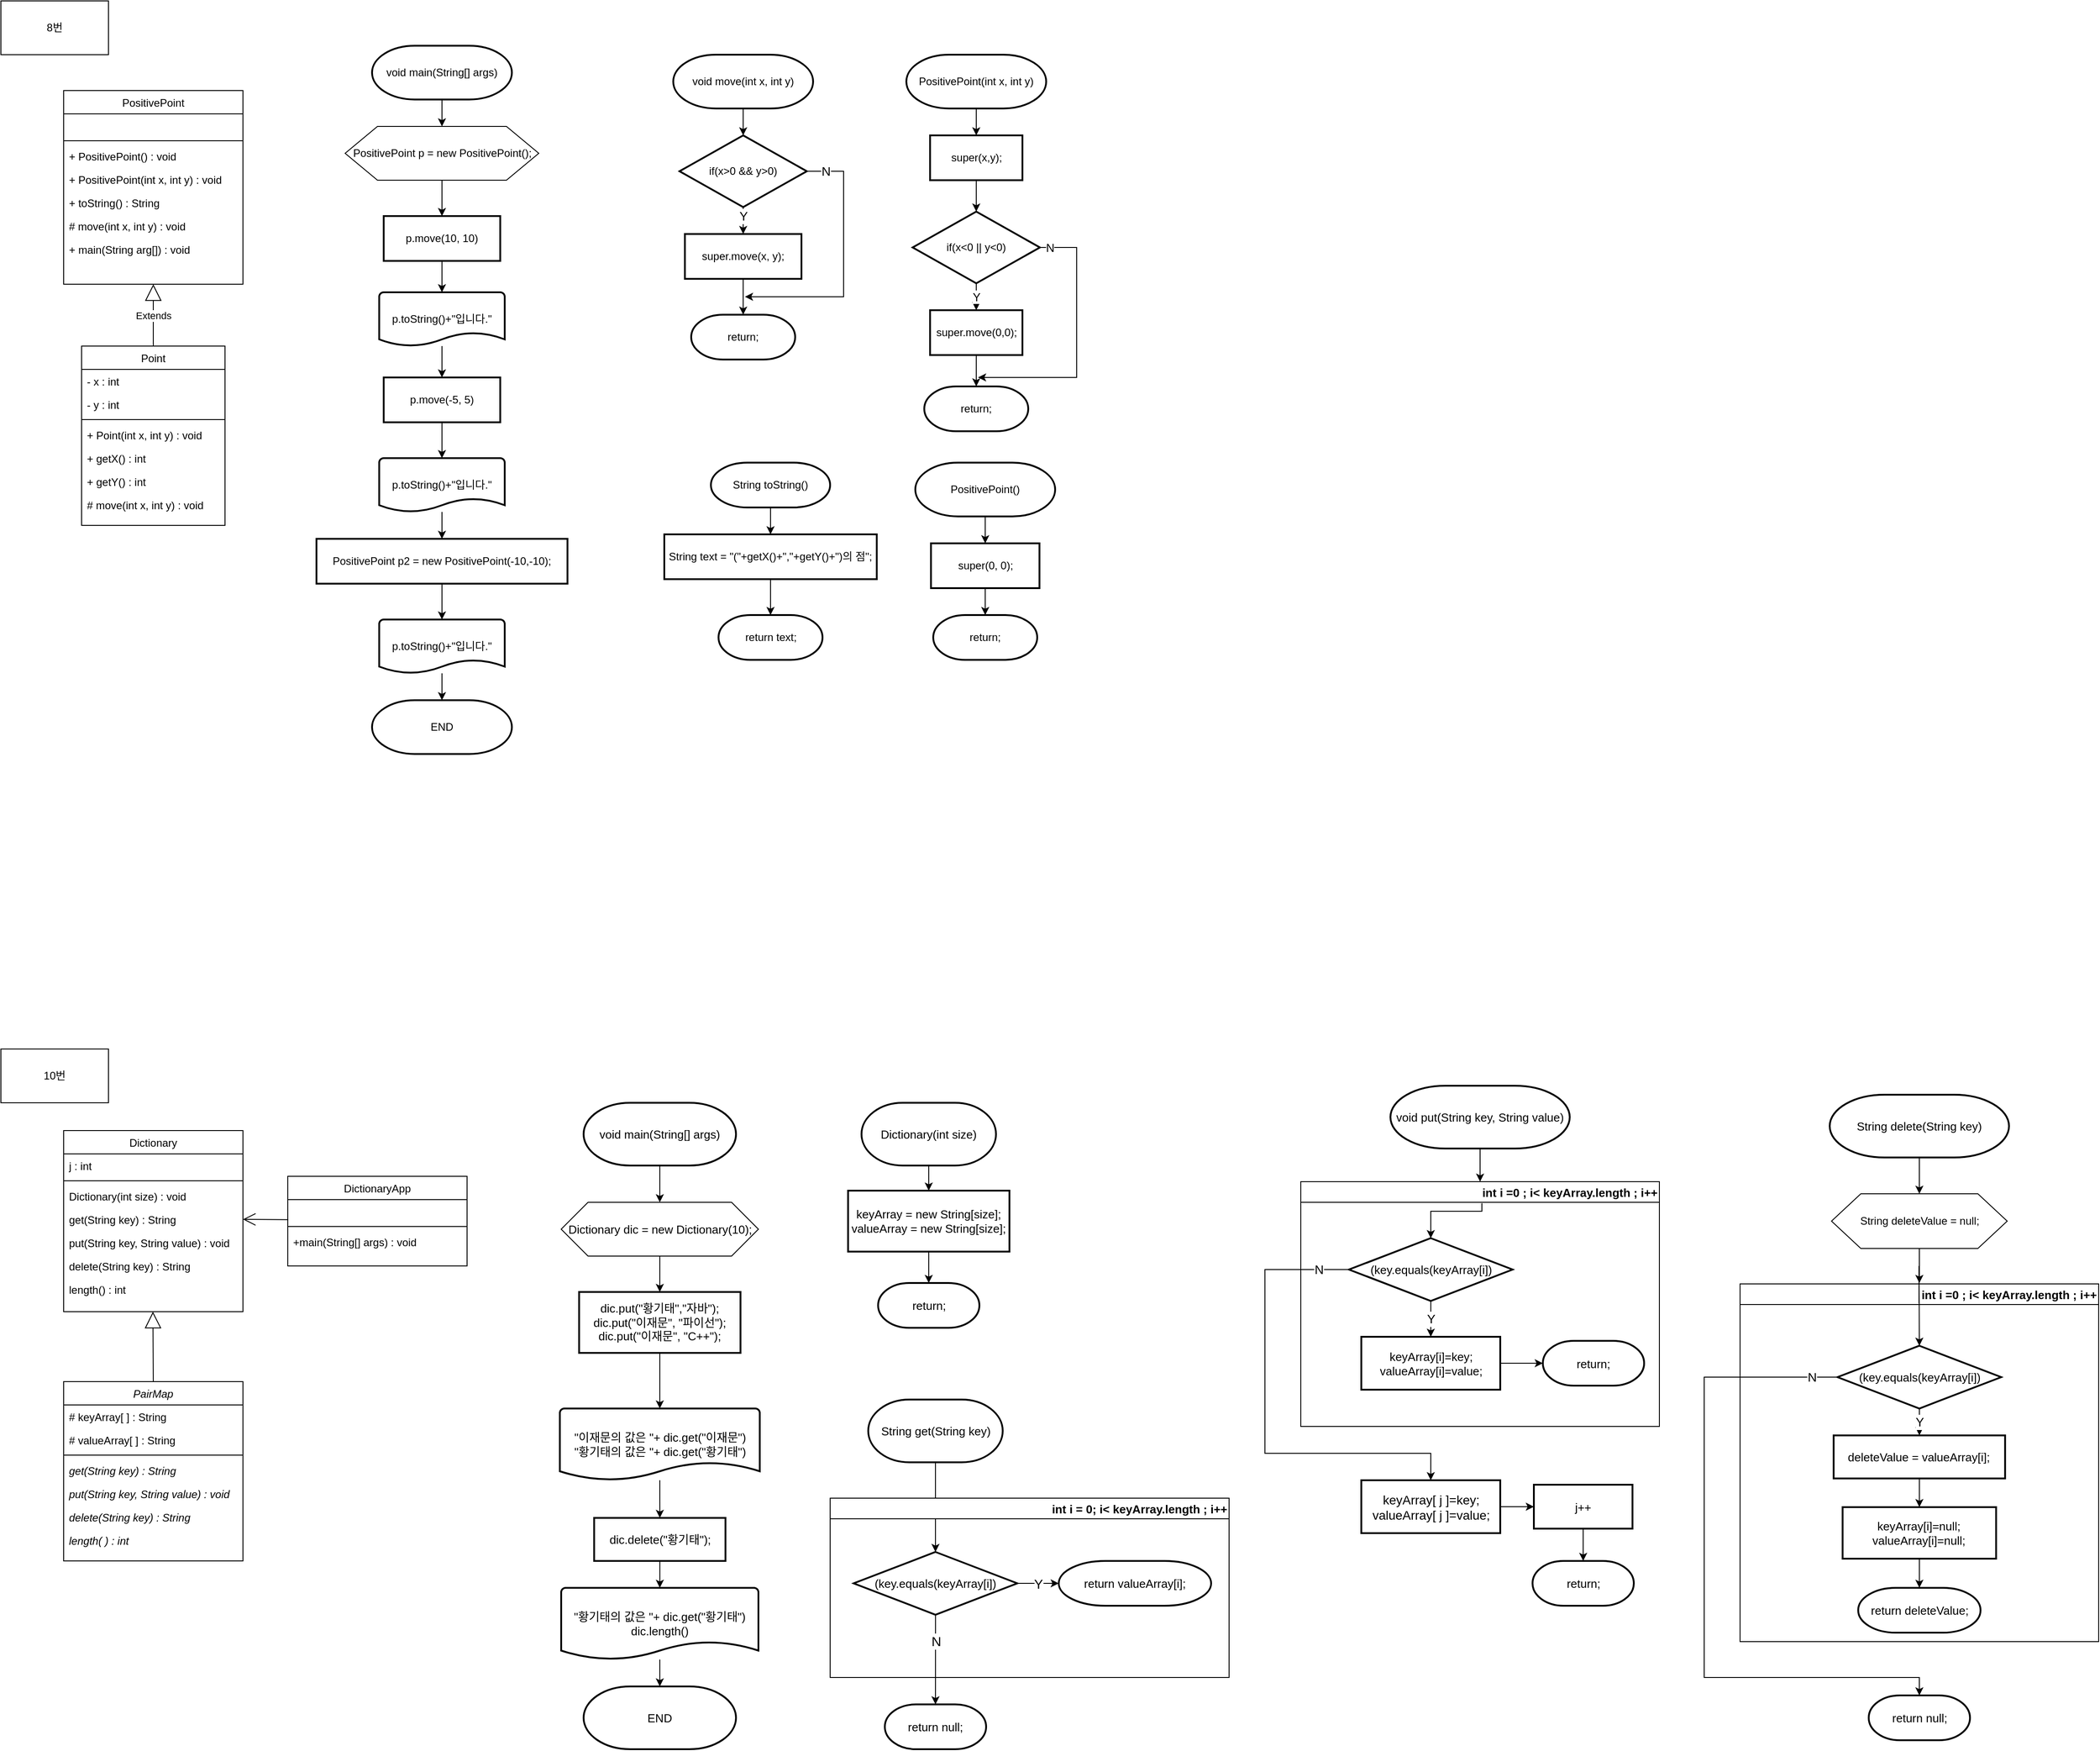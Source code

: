 <mxfile version="14.5.7" type="github">
  <diagram id="C5RBs43oDa-KdzZeNtuy" name="Page-1">
    <mxGraphModel dx="942" dy="719" grid="1" gridSize="10" guides="1" tooltips="1" connect="1" arrows="1" fold="1" page="1" pageScale="1" pageWidth="827" pageHeight="1169" math="0" shadow="0">
      <root>
        <mxCell id="WIyWlLk6GJQsqaUBKTNV-0" />
        <mxCell id="WIyWlLk6GJQsqaUBKTNV-1" parent="WIyWlLk6GJQsqaUBKTNV-0" />
        <mxCell id="zkfFHV4jXpPFQw0GAbJ--0" value="Point" style="swimlane;fontStyle=0;align=center;verticalAlign=top;childLayout=stackLayout;horizontal=1;startSize=26;horizontalStack=0;resizeParent=1;resizeLast=0;collapsible=1;marginBottom=0;rounded=0;shadow=0;strokeWidth=1;" parent="WIyWlLk6GJQsqaUBKTNV-1" vertex="1">
          <mxGeometry x="90" y="385" width="160" height="200" as="geometry">
            <mxRectangle x="230" y="140" width="160" height="26" as="alternateBounds" />
          </mxGeometry>
        </mxCell>
        <mxCell id="zkfFHV4jXpPFQw0GAbJ--1" value="- x : int" style="text;align=left;verticalAlign=top;spacingLeft=4;spacingRight=4;overflow=hidden;rotatable=0;points=[[0,0.5],[1,0.5]];portConstraint=eastwest;" parent="zkfFHV4jXpPFQw0GAbJ--0" vertex="1">
          <mxGeometry y="26" width="160" height="26" as="geometry" />
        </mxCell>
        <mxCell id="zkfFHV4jXpPFQw0GAbJ--2" value="- y : int" style="text;align=left;verticalAlign=top;spacingLeft=4;spacingRight=4;overflow=hidden;rotatable=0;points=[[0,0.5],[1,0.5]];portConstraint=eastwest;rounded=0;shadow=0;html=0;" parent="zkfFHV4jXpPFQw0GAbJ--0" vertex="1">
          <mxGeometry y="52" width="160" height="26" as="geometry" />
        </mxCell>
        <mxCell id="zkfFHV4jXpPFQw0GAbJ--4" value="" style="line;html=1;strokeWidth=1;align=left;verticalAlign=middle;spacingTop=-1;spacingLeft=3;spacingRight=3;rotatable=0;labelPosition=right;points=[];portConstraint=eastwest;" parent="zkfFHV4jXpPFQw0GAbJ--0" vertex="1">
          <mxGeometry y="78" width="160" height="8" as="geometry" />
        </mxCell>
        <mxCell id="zkfFHV4jXpPFQw0GAbJ--5" value="+ Point(int x, int y) : void" style="text;align=left;verticalAlign=top;spacingLeft=4;spacingRight=4;overflow=hidden;rotatable=0;points=[[0,0.5],[1,0.5]];portConstraint=eastwest;" parent="zkfFHV4jXpPFQw0GAbJ--0" vertex="1">
          <mxGeometry y="86" width="160" height="26" as="geometry" />
        </mxCell>
        <mxCell id="0k9gRMVNHn8rNFPeQq0J-1" value="+ getX() : int" style="text;align=left;verticalAlign=top;spacingLeft=4;spacingRight=4;overflow=hidden;rotatable=0;points=[[0,0.5],[1,0.5]];portConstraint=eastwest;" parent="zkfFHV4jXpPFQw0GAbJ--0" vertex="1">
          <mxGeometry y="112" width="160" height="26" as="geometry" />
        </mxCell>
        <mxCell id="0k9gRMVNHn8rNFPeQq0J-2" value="+ getY() : int" style="text;align=left;verticalAlign=top;spacingLeft=4;spacingRight=4;overflow=hidden;rotatable=0;points=[[0,0.5],[1,0.5]];portConstraint=eastwest;" parent="zkfFHV4jXpPFQw0GAbJ--0" vertex="1">
          <mxGeometry y="138" width="160" height="26" as="geometry" />
        </mxCell>
        <mxCell id="0k9gRMVNHn8rNFPeQq0J-0" value="# move(int x, int y) : void" style="text;align=left;verticalAlign=top;spacingLeft=4;spacingRight=4;overflow=hidden;rotatable=0;points=[[0,0.5],[1,0.5]];portConstraint=eastwest;" parent="zkfFHV4jXpPFQw0GAbJ--0" vertex="1">
          <mxGeometry y="164" width="160" height="26" as="geometry" />
        </mxCell>
        <mxCell id="0k9gRMVNHn8rNFPeQq0J-3" value="PositivePoint" style="swimlane;fontStyle=0;align=center;verticalAlign=top;childLayout=stackLayout;horizontal=1;startSize=26;horizontalStack=0;resizeParent=1;resizeLast=0;collapsible=1;marginBottom=0;rounded=0;shadow=0;strokeWidth=1;" parent="WIyWlLk6GJQsqaUBKTNV-1" vertex="1">
          <mxGeometry x="70" y="100" width="200" height="216" as="geometry">
            <mxRectangle x="230" y="140" width="160" height="26" as="alternateBounds" />
          </mxGeometry>
        </mxCell>
        <mxCell id="0k9gRMVNHn8rNFPeQq0J-5" value=" " style="text;align=left;verticalAlign=top;spacingLeft=4;spacingRight=4;overflow=hidden;rotatable=0;points=[[0,0.5],[1,0.5]];portConstraint=eastwest;rounded=0;shadow=0;html=0;" parent="0k9gRMVNHn8rNFPeQq0J-3" vertex="1">
          <mxGeometry y="26" width="200" height="26" as="geometry" />
        </mxCell>
        <mxCell id="0k9gRMVNHn8rNFPeQq0J-6" value="" style="line;html=1;strokeWidth=1;align=left;verticalAlign=middle;spacingTop=-1;spacingLeft=3;spacingRight=3;rotatable=0;labelPosition=right;points=[];portConstraint=eastwest;" parent="0k9gRMVNHn8rNFPeQq0J-3" vertex="1">
          <mxGeometry y="52" width="200" height="8" as="geometry" />
        </mxCell>
        <mxCell id="0k9gRMVNHn8rNFPeQq0J-7" value="+ PositivePoint() : void" style="text;align=left;verticalAlign=top;spacingLeft=4;spacingRight=4;overflow=hidden;rotatable=0;points=[[0,0.5],[1,0.5]];portConstraint=eastwest;" parent="0k9gRMVNHn8rNFPeQq0J-3" vertex="1">
          <mxGeometry y="60" width="200" height="26" as="geometry" />
        </mxCell>
        <mxCell id="0k9gRMVNHn8rNFPeQq0J-8" value="+ PositivePoint(int x, int y) : void" style="text;align=left;verticalAlign=top;spacingLeft=4;spacingRight=4;overflow=hidden;rotatable=0;points=[[0,0.5],[1,0.5]];portConstraint=eastwest;" parent="0k9gRMVNHn8rNFPeQq0J-3" vertex="1">
          <mxGeometry y="86" width="200" height="26" as="geometry" />
        </mxCell>
        <mxCell id="0k9gRMVNHn8rNFPeQq0J-9" value="+ toString() : String" style="text;align=left;verticalAlign=top;spacingLeft=4;spacingRight=4;overflow=hidden;rotatable=0;points=[[0,0.5],[1,0.5]];portConstraint=eastwest;" parent="0k9gRMVNHn8rNFPeQq0J-3" vertex="1">
          <mxGeometry y="112" width="200" height="26" as="geometry" />
        </mxCell>
        <mxCell id="0k9gRMVNHn8rNFPeQq0J-10" value="# move(int x, int y) : void" style="text;align=left;verticalAlign=top;spacingLeft=4;spacingRight=4;overflow=hidden;rotatable=0;points=[[0,0.5],[1,0.5]];portConstraint=eastwest;" parent="0k9gRMVNHn8rNFPeQq0J-3" vertex="1">
          <mxGeometry y="138" width="200" height="26" as="geometry" />
        </mxCell>
        <mxCell id="0k9gRMVNHn8rNFPeQq0J-11" value="+ main(String arg[]) : void" style="text;align=left;verticalAlign=top;spacingLeft=4;spacingRight=4;overflow=hidden;rotatable=0;points=[[0,0.5],[1,0.5]];portConstraint=eastwest;" parent="0k9gRMVNHn8rNFPeQq0J-3" vertex="1">
          <mxGeometry y="164" width="200" height="26" as="geometry" />
        </mxCell>
        <mxCell id="0k9gRMVNHn8rNFPeQq0J-13" value="Extends" style="endArrow=block;endSize=16;endFill=0;html=1;entryX=0.5;entryY=1;entryDx=0;entryDy=0;exitX=0.5;exitY=0;exitDx=0;exitDy=0;" parent="WIyWlLk6GJQsqaUBKTNV-1" source="zkfFHV4jXpPFQw0GAbJ--0" target="0k9gRMVNHn8rNFPeQq0J-3" edge="1">
          <mxGeometry width="160" relative="1" as="geometry">
            <mxPoint x="330" y="550" as="sourcePoint" />
            <mxPoint x="490" y="550" as="targetPoint" />
          </mxGeometry>
        </mxCell>
        <mxCell id="0k9gRMVNHn8rNFPeQq0J-24" value="" style="edgeStyle=orthogonalEdgeStyle;rounded=0;orthogonalLoop=1;jettySize=auto;html=1;" parent="WIyWlLk6GJQsqaUBKTNV-1" source="0k9gRMVNHn8rNFPeQq0J-14" target="0k9gRMVNHn8rNFPeQq0J-15" edge="1">
          <mxGeometry relative="1" as="geometry" />
        </mxCell>
        <mxCell id="0k9gRMVNHn8rNFPeQq0J-14" value="void main(String[] args)" style="strokeWidth=2;html=1;shape=mxgraph.flowchart.terminator;whiteSpace=wrap;align=center;" parent="WIyWlLk6GJQsqaUBKTNV-1" vertex="1">
          <mxGeometry x="414" y="50" width="156" height="60" as="geometry" />
        </mxCell>
        <mxCell id="0k9gRMVNHn8rNFPeQq0J-25" value="" style="edgeStyle=orthogonalEdgeStyle;rounded=0;orthogonalLoop=1;jettySize=auto;html=1;" parent="WIyWlLk6GJQsqaUBKTNV-1" source="0k9gRMVNHn8rNFPeQq0J-15" target="0k9gRMVNHn8rNFPeQq0J-16" edge="1">
          <mxGeometry relative="1" as="geometry" />
        </mxCell>
        <mxCell id="0k9gRMVNHn8rNFPeQq0J-15" value="PositivePoint p = new PositivePoint();" style="verticalLabelPosition=middle;verticalAlign=middle;html=1;shape=hexagon;perimeter=hexagonPerimeter2;arcSize=6;size=0.167;align=center;labelPosition=center;" parent="WIyWlLk6GJQsqaUBKTNV-1" vertex="1">
          <mxGeometry x="384" y="140" width="216" height="60" as="geometry" />
        </mxCell>
        <mxCell id="0k9gRMVNHn8rNFPeQq0J-26" value="" style="edgeStyle=orthogonalEdgeStyle;rounded=0;orthogonalLoop=1;jettySize=auto;html=1;" parent="WIyWlLk6GJQsqaUBKTNV-1" source="0k9gRMVNHn8rNFPeQq0J-16" target="0k9gRMVNHn8rNFPeQq0J-19" edge="1">
          <mxGeometry relative="1" as="geometry" />
        </mxCell>
        <mxCell id="0k9gRMVNHn8rNFPeQq0J-16" value="p.move(10, 10)" style="rounded=1;whiteSpace=wrap;html=1;absoluteArcSize=1;arcSize=0;strokeWidth=2;align=center;" parent="WIyWlLk6GJQsqaUBKTNV-1" vertex="1">
          <mxGeometry x="427" y="240" width="130" height="50" as="geometry" />
        </mxCell>
        <mxCell id="0k9gRMVNHn8rNFPeQq0J-28" value="" style="edgeStyle=orthogonalEdgeStyle;rounded=0;orthogonalLoop=1;jettySize=auto;html=1;" parent="WIyWlLk6GJQsqaUBKTNV-1" source="0k9gRMVNHn8rNFPeQq0J-17" target="0k9gRMVNHn8rNFPeQq0J-20" edge="1">
          <mxGeometry relative="1" as="geometry" />
        </mxCell>
        <mxCell id="0k9gRMVNHn8rNFPeQq0J-17" value="p.move(-5, 5)" style="rounded=1;whiteSpace=wrap;html=1;absoluteArcSize=1;arcSize=0;strokeWidth=2;align=center;" parent="WIyWlLk6GJQsqaUBKTNV-1" vertex="1">
          <mxGeometry x="427" y="420" width="130" height="50" as="geometry" />
        </mxCell>
        <mxCell id="0k9gRMVNHn8rNFPeQq0J-29" value="" style="edgeStyle=orthogonalEdgeStyle;rounded=0;orthogonalLoop=1;jettySize=auto;html=1;" parent="WIyWlLk6GJQsqaUBKTNV-1" source="0k9gRMVNHn8rNFPeQq0J-18" target="0k9gRMVNHn8rNFPeQq0J-22" edge="1">
          <mxGeometry relative="1" as="geometry" />
        </mxCell>
        <mxCell id="0k9gRMVNHn8rNFPeQq0J-18" value="PositivePoint p2 = new PositivePoint(-10,-10);" style="rounded=1;whiteSpace=wrap;html=1;absoluteArcSize=1;arcSize=0;strokeWidth=2;align=center;" parent="WIyWlLk6GJQsqaUBKTNV-1" vertex="1">
          <mxGeometry x="352" y="600" width="280" height="50" as="geometry" />
        </mxCell>
        <mxCell id="0k9gRMVNHn8rNFPeQq0J-27" value="" style="edgeStyle=orthogonalEdgeStyle;rounded=0;orthogonalLoop=1;jettySize=auto;html=1;" parent="WIyWlLk6GJQsqaUBKTNV-1" source="0k9gRMVNHn8rNFPeQq0J-19" target="0k9gRMVNHn8rNFPeQq0J-17" edge="1">
          <mxGeometry relative="1" as="geometry" />
        </mxCell>
        <mxCell id="0k9gRMVNHn8rNFPeQq0J-19" value="p.toString()+&quot;입니다.&quot;" style="strokeWidth=2;html=1;shape=mxgraph.flowchart.document2;whiteSpace=wrap;size=0.25;align=center;" parent="WIyWlLk6GJQsqaUBKTNV-1" vertex="1">
          <mxGeometry x="422" y="325" width="140" height="60" as="geometry" />
        </mxCell>
        <mxCell id="0k9gRMVNHn8rNFPeQq0J-21" value="" style="edgeStyle=orthogonalEdgeStyle;rounded=0;orthogonalLoop=1;jettySize=auto;html=1;" parent="WIyWlLk6GJQsqaUBKTNV-1" source="0k9gRMVNHn8rNFPeQq0J-20" target="0k9gRMVNHn8rNFPeQq0J-18" edge="1">
          <mxGeometry relative="1" as="geometry" />
        </mxCell>
        <mxCell id="0k9gRMVNHn8rNFPeQq0J-20" value="p.toString()+&quot;입니다.&quot;" style="strokeWidth=2;html=1;shape=mxgraph.flowchart.document2;whiteSpace=wrap;size=0.25;align=center;" parent="WIyWlLk6GJQsqaUBKTNV-1" vertex="1">
          <mxGeometry x="422" y="510" width="140" height="60" as="geometry" />
        </mxCell>
        <mxCell id="0k9gRMVNHn8rNFPeQq0J-30" value="" style="edgeStyle=orthogonalEdgeStyle;rounded=0;orthogonalLoop=1;jettySize=auto;html=1;" parent="WIyWlLk6GJQsqaUBKTNV-1" source="0k9gRMVNHn8rNFPeQq0J-22" target="0k9gRMVNHn8rNFPeQq0J-23" edge="1">
          <mxGeometry relative="1" as="geometry" />
        </mxCell>
        <mxCell id="0k9gRMVNHn8rNFPeQq0J-22" value="p.toString()+&quot;입니다.&quot;" style="strokeWidth=2;html=1;shape=mxgraph.flowchart.document2;whiteSpace=wrap;size=0.25;align=center;" parent="WIyWlLk6GJQsqaUBKTNV-1" vertex="1">
          <mxGeometry x="422" y="690" width="140" height="60" as="geometry" />
        </mxCell>
        <mxCell id="0k9gRMVNHn8rNFPeQq0J-23" value="END" style="strokeWidth=2;html=1;shape=mxgraph.flowchart.terminator;whiteSpace=wrap;align=center;" parent="WIyWlLk6GJQsqaUBKTNV-1" vertex="1">
          <mxGeometry x="414" y="780" width="156" height="60" as="geometry" />
        </mxCell>
        <mxCell id="0k9gRMVNHn8rNFPeQq0J-31" value="8번" style="rounded=0;whiteSpace=wrap;html=1;align=center;" parent="WIyWlLk6GJQsqaUBKTNV-1" vertex="1">
          <mxGeometry width="120" height="60" as="geometry" />
        </mxCell>
        <mxCell id="0k9gRMVNHn8rNFPeQq0J-32" value="10번" style="rounded=0;whiteSpace=wrap;html=1;align=center;" parent="WIyWlLk6GJQsqaUBKTNV-1" vertex="1">
          <mxGeometry y="1169" width="120" height="60" as="geometry" />
        </mxCell>
        <mxCell id="0k9gRMVNHn8rNFPeQq0J-33" value="PairMap" style="swimlane;fontStyle=2;align=center;verticalAlign=top;childLayout=stackLayout;horizontal=1;startSize=26;horizontalStack=0;resizeParent=1;resizeLast=0;collapsible=1;marginBottom=0;rounded=0;shadow=0;strokeWidth=1;" parent="WIyWlLk6GJQsqaUBKTNV-1" vertex="1">
          <mxGeometry x="70" y="1540" width="200" height="200" as="geometry">
            <mxRectangle x="230" y="140" width="160" height="26" as="alternateBounds" />
          </mxGeometry>
        </mxCell>
        <mxCell id="0k9gRMVNHn8rNFPeQq0J-34" value="# keyArray[ ] : String" style="text;align=left;verticalAlign=top;spacingLeft=4;spacingRight=4;overflow=hidden;rotatable=0;points=[[0,0.5],[1,0.5]];portConstraint=eastwest;rounded=0;shadow=0;html=0;" parent="0k9gRMVNHn8rNFPeQq0J-33" vertex="1">
          <mxGeometry y="26" width="200" height="26" as="geometry" />
        </mxCell>
        <mxCell id="0k9gRMVNHn8rNFPeQq0J-57" value="# valueArray[ ] : String" style="text;align=left;verticalAlign=top;spacingLeft=4;spacingRight=4;overflow=hidden;rotatable=0;points=[[0,0.5],[1,0.5]];portConstraint=eastwest;" parent="0k9gRMVNHn8rNFPeQq0J-33" vertex="1">
          <mxGeometry y="52" width="200" height="26" as="geometry" />
        </mxCell>
        <mxCell id="0k9gRMVNHn8rNFPeQq0J-35" value="" style="line;html=1;strokeWidth=1;align=left;verticalAlign=middle;spacingTop=-1;spacingLeft=3;spacingRight=3;rotatable=0;labelPosition=right;points=[];portConstraint=eastwest;" parent="0k9gRMVNHn8rNFPeQq0J-33" vertex="1">
          <mxGeometry y="78" width="200" height="8" as="geometry" />
        </mxCell>
        <mxCell id="0k9gRMVNHn8rNFPeQq0J-36" value="get(String key) : String" style="text;align=left;verticalAlign=top;spacingLeft=4;spacingRight=4;overflow=hidden;rotatable=0;points=[[0,0.5],[1,0.5]];portConstraint=eastwest;fontStyle=2" parent="0k9gRMVNHn8rNFPeQq0J-33" vertex="1">
          <mxGeometry y="86" width="200" height="26" as="geometry" />
        </mxCell>
        <mxCell id="0k9gRMVNHn8rNFPeQq0J-37" value="put(String key, String value) : void" style="text;align=left;verticalAlign=top;spacingLeft=4;spacingRight=4;overflow=hidden;rotatable=0;points=[[0,0.5],[1,0.5]];portConstraint=eastwest;fontStyle=2" parent="0k9gRMVNHn8rNFPeQq0J-33" vertex="1">
          <mxGeometry y="112" width="200" height="26" as="geometry" />
        </mxCell>
        <mxCell id="0k9gRMVNHn8rNFPeQq0J-38" value="delete(String key) : String" style="text;align=left;verticalAlign=top;spacingLeft=4;spacingRight=4;overflow=hidden;rotatable=0;points=[[0,0.5],[1,0.5]];portConstraint=eastwest;fontStyle=2" parent="0k9gRMVNHn8rNFPeQq0J-33" vertex="1">
          <mxGeometry y="138" width="200" height="26" as="geometry" />
        </mxCell>
        <mxCell id="0k9gRMVNHn8rNFPeQq0J-39" value="length( ) : int" style="text;align=left;verticalAlign=top;spacingLeft=4;spacingRight=4;overflow=hidden;rotatable=0;points=[[0,0.5],[1,0.5]];portConstraint=eastwest;fontStyle=2" parent="0k9gRMVNHn8rNFPeQq0J-33" vertex="1">
          <mxGeometry y="164" width="200" height="26" as="geometry" />
        </mxCell>
        <mxCell id="0k9gRMVNHn8rNFPeQq0J-41" value="DictionaryApp" style="swimlane;fontStyle=0;align=center;verticalAlign=top;childLayout=stackLayout;horizontal=1;startSize=26;horizontalStack=0;resizeParent=1;resizeLast=0;collapsible=1;marginBottom=0;rounded=0;shadow=0;strokeWidth=1;" parent="WIyWlLk6GJQsqaUBKTNV-1" vertex="1">
          <mxGeometry x="320" y="1311" width="200" height="100" as="geometry">
            <mxRectangle x="230" y="140" width="160" height="26" as="alternateBounds" />
          </mxGeometry>
        </mxCell>
        <mxCell id="0k9gRMVNHn8rNFPeQq0J-42" value=" " style="text;align=left;verticalAlign=top;spacingLeft=4;spacingRight=4;overflow=hidden;rotatable=0;points=[[0,0.5],[1,0.5]];portConstraint=eastwest;rounded=0;shadow=0;html=0;" parent="0k9gRMVNHn8rNFPeQq0J-41" vertex="1">
          <mxGeometry y="26" width="200" height="26" as="geometry" />
        </mxCell>
        <mxCell id="0k9gRMVNHn8rNFPeQq0J-43" value="" style="line;html=1;strokeWidth=1;align=left;verticalAlign=middle;spacingTop=-1;spacingLeft=3;spacingRight=3;rotatable=0;labelPosition=right;points=[];portConstraint=eastwest;" parent="0k9gRMVNHn8rNFPeQq0J-41" vertex="1">
          <mxGeometry y="52" width="200" height="8" as="geometry" />
        </mxCell>
        <mxCell id="0k9gRMVNHn8rNFPeQq0J-44" value="+main(String[] args) : void" style="text;align=left;verticalAlign=top;spacingLeft=4;spacingRight=4;overflow=hidden;rotatable=0;points=[[0,0.5],[1,0.5]];portConstraint=eastwest;" parent="0k9gRMVNHn8rNFPeQq0J-41" vertex="1">
          <mxGeometry y="60" width="200" height="26" as="geometry" />
        </mxCell>
        <mxCell id="0k9gRMVNHn8rNFPeQq0J-49" value="Dictionary" style="swimlane;fontStyle=0;align=center;verticalAlign=top;childLayout=stackLayout;horizontal=1;startSize=26;horizontalStack=0;resizeParent=1;resizeLast=0;collapsible=1;marginBottom=0;rounded=0;shadow=0;strokeWidth=1;" parent="WIyWlLk6GJQsqaUBKTNV-1" vertex="1">
          <mxGeometry x="70" y="1260" width="200" height="202" as="geometry">
            <mxRectangle x="230" y="140" width="160" height="26" as="alternateBounds" />
          </mxGeometry>
        </mxCell>
        <mxCell id="0k9gRMVNHn8rNFPeQq0J-50" value="j : int " style="text;align=left;verticalAlign=top;spacingLeft=4;spacingRight=4;overflow=hidden;rotatable=0;points=[[0,0.5],[1,0.5]];portConstraint=eastwest;rounded=0;shadow=0;html=0;" parent="0k9gRMVNHn8rNFPeQq0J-49" vertex="1">
          <mxGeometry y="26" width="200" height="26" as="geometry" />
        </mxCell>
        <mxCell id="0k9gRMVNHn8rNFPeQq0J-51" value="" style="line;html=1;strokeWidth=1;align=left;verticalAlign=middle;spacingTop=-1;spacingLeft=3;spacingRight=3;rotatable=0;labelPosition=right;points=[];portConstraint=eastwest;" parent="0k9gRMVNHn8rNFPeQq0J-49" vertex="1">
          <mxGeometry y="52" width="200" height="8" as="geometry" />
        </mxCell>
        <mxCell id="0k9gRMVNHn8rNFPeQq0J-52" value="Dictionary(int size) : void" style="text;align=left;verticalAlign=top;spacingLeft=4;spacingRight=4;overflow=hidden;rotatable=0;points=[[0,0.5],[1,0.5]];portConstraint=eastwest;" parent="0k9gRMVNHn8rNFPeQq0J-49" vertex="1">
          <mxGeometry y="60" width="200" height="26" as="geometry" />
        </mxCell>
        <mxCell id="0k9gRMVNHn8rNFPeQq0J-53" value="get(String key) : String" style="text;align=left;verticalAlign=top;spacingLeft=4;spacingRight=4;overflow=hidden;rotatable=0;points=[[0,0.5],[1,0.5]];portConstraint=eastwest;" parent="0k9gRMVNHn8rNFPeQq0J-49" vertex="1">
          <mxGeometry y="86" width="200" height="26" as="geometry" />
        </mxCell>
        <mxCell id="0k9gRMVNHn8rNFPeQq0J-54" value="put(String key, String value) : void" style="text;align=left;verticalAlign=top;spacingLeft=4;spacingRight=4;overflow=hidden;rotatable=0;points=[[0,0.5],[1,0.5]];portConstraint=eastwest;" parent="0k9gRMVNHn8rNFPeQq0J-49" vertex="1">
          <mxGeometry y="112" width="200" height="26" as="geometry" />
        </mxCell>
        <mxCell id="0k9gRMVNHn8rNFPeQq0J-55" value="delete(String key) : String" style="text;align=left;verticalAlign=top;spacingLeft=4;spacingRight=4;overflow=hidden;rotatable=0;points=[[0,0.5],[1,0.5]];portConstraint=eastwest;" parent="0k9gRMVNHn8rNFPeQq0J-49" vertex="1">
          <mxGeometry y="138" width="200" height="26" as="geometry" />
        </mxCell>
        <mxCell id="0k9gRMVNHn8rNFPeQq0J-56" value="length() : int" style="text;align=left;verticalAlign=top;spacingLeft=4;spacingRight=4;overflow=hidden;rotatable=0;points=[[0,0.5],[1,0.5]];portConstraint=eastwest;" parent="0k9gRMVNHn8rNFPeQq0J-49" vertex="1">
          <mxGeometry y="164" width="200" height="26" as="geometry" />
        </mxCell>
        <mxCell id="0k9gRMVNHn8rNFPeQq0J-59" value="" style="endArrow=block;endSize=16;endFill=0;html=1;entryX=0.5;entryY=1;entryDx=0;entryDy=0;exitX=0.5;exitY=0;exitDx=0;exitDy=0;" parent="WIyWlLk6GJQsqaUBKTNV-1" source="0k9gRMVNHn8rNFPeQq0J-33" edge="1">
          <mxGeometry width="160" relative="1" as="geometry">
            <mxPoint x="169.58" y="1531" as="sourcePoint" />
            <mxPoint x="169.58" y="1462" as="targetPoint" />
          </mxGeometry>
        </mxCell>
        <mxCell id="0k9gRMVNHn8rNFPeQq0J-60" value="" style="endArrow=open;endFill=1;endSize=12;html=1;entryX=1;entryY=0.5;entryDx=0;entryDy=0;exitX=0.003;exitY=0.859;exitDx=0;exitDy=0;exitPerimeter=0;" parent="WIyWlLk6GJQsqaUBKTNV-1" source="0k9gRMVNHn8rNFPeQq0J-42" target="0k9gRMVNHn8rNFPeQq0J-53" edge="1">
          <mxGeometry width="160" relative="1" as="geometry">
            <mxPoint x="280" y="1440" as="sourcePoint" />
            <mxPoint x="440" y="1440" as="targetPoint" />
          </mxGeometry>
        </mxCell>
        <mxCell id="3i_ZBGbp_rZrThl5x6ZG-4" value="" style="edgeStyle=orthogonalEdgeStyle;rounded=0;orthogonalLoop=1;jettySize=auto;html=1;" edge="1" parent="WIyWlLk6GJQsqaUBKTNV-1" source="3i_ZBGbp_rZrThl5x6ZG-0" target="3i_ZBGbp_rZrThl5x6ZG-1">
          <mxGeometry relative="1" as="geometry" />
        </mxCell>
        <mxCell id="3i_ZBGbp_rZrThl5x6ZG-0" value="void move(int x, int y)" style="strokeWidth=2;html=1;shape=mxgraph.flowchart.terminator;whiteSpace=wrap;align=center;" vertex="1" parent="WIyWlLk6GJQsqaUBKTNV-1">
          <mxGeometry x="750" y="60" width="156" height="60" as="geometry" />
        </mxCell>
        <mxCell id="3i_ZBGbp_rZrThl5x6ZG-5" value="Y" style="edgeStyle=orthogonalEdgeStyle;rounded=0;orthogonalLoop=1;jettySize=auto;html=1;fontSize=14;" edge="1" parent="WIyWlLk6GJQsqaUBKTNV-1" source="3i_ZBGbp_rZrThl5x6ZG-1" target="3i_ZBGbp_rZrThl5x6ZG-2">
          <mxGeometry x="0.2" relative="1" as="geometry">
            <mxPoint as="offset" />
          </mxGeometry>
        </mxCell>
        <mxCell id="3i_ZBGbp_rZrThl5x6ZG-7" value="N" style="edgeStyle=orthogonalEdgeStyle;rounded=0;orthogonalLoop=1;jettySize=auto;html=1;fontSize=14;" edge="1" parent="WIyWlLk6GJQsqaUBKTNV-1" source="3i_ZBGbp_rZrThl5x6ZG-1">
          <mxGeometry x="-0.856" relative="1" as="geometry">
            <mxPoint x="830" y="330" as="targetPoint" />
            <Array as="points">
              <mxPoint x="940" y="190" />
              <mxPoint x="940" y="330" />
            </Array>
            <mxPoint as="offset" />
          </mxGeometry>
        </mxCell>
        <mxCell id="3i_ZBGbp_rZrThl5x6ZG-1" value="if(x&gt;0 &amp;&amp; y&gt;0)" style="strokeWidth=2;html=1;shape=mxgraph.flowchart.decision;whiteSpace=wrap;" vertex="1" parent="WIyWlLk6GJQsqaUBKTNV-1">
          <mxGeometry x="757" y="150" width="142" height="80" as="geometry" />
        </mxCell>
        <mxCell id="3i_ZBGbp_rZrThl5x6ZG-6" value="" style="edgeStyle=orthogonalEdgeStyle;rounded=0;orthogonalLoop=1;jettySize=auto;html=1;" edge="1" parent="WIyWlLk6GJQsqaUBKTNV-1" source="3i_ZBGbp_rZrThl5x6ZG-2" target="3i_ZBGbp_rZrThl5x6ZG-3">
          <mxGeometry relative="1" as="geometry" />
        </mxCell>
        <mxCell id="3i_ZBGbp_rZrThl5x6ZG-2" value="super.move(x, y);" style="rounded=1;whiteSpace=wrap;html=1;absoluteArcSize=1;arcSize=0;strokeWidth=2;align=center;" vertex="1" parent="WIyWlLk6GJQsqaUBKTNV-1">
          <mxGeometry x="763" y="260" width="130" height="50" as="geometry" />
        </mxCell>
        <mxCell id="3i_ZBGbp_rZrThl5x6ZG-3" value="return;" style="strokeWidth=2;html=1;shape=mxgraph.flowchart.terminator;whiteSpace=wrap;align=center;" vertex="1" parent="WIyWlLk6GJQsqaUBKTNV-1">
          <mxGeometry x="770" y="350" width="116" height="50" as="geometry" />
        </mxCell>
        <mxCell id="3i_ZBGbp_rZrThl5x6ZG-13" value="" style="edgeStyle=orthogonalEdgeStyle;rounded=0;orthogonalLoop=1;jettySize=auto;html=1;strokeWidth=1;fontSize=11;" edge="1" parent="WIyWlLk6GJQsqaUBKTNV-1" source="3i_ZBGbp_rZrThl5x6ZG-8" target="3i_ZBGbp_rZrThl5x6ZG-9">
          <mxGeometry relative="1" as="geometry" />
        </mxCell>
        <mxCell id="3i_ZBGbp_rZrThl5x6ZG-8" value="String toString()" style="strokeWidth=2;html=1;shape=mxgraph.flowchart.terminator;whiteSpace=wrap;align=center;" vertex="1" parent="WIyWlLk6GJQsqaUBKTNV-1">
          <mxGeometry x="792" y="515" width="133" height="50" as="geometry" />
        </mxCell>
        <mxCell id="3i_ZBGbp_rZrThl5x6ZG-14" value="" style="edgeStyle=orthogonalEdgeStyle;rounded=0;orthogonalLoop=1;jettySize=auto;html=1;strokeWidth=1;fontSize=11;" edge="1" parent="WIyWlLk6GJQsqaUBKTNV-1" source="3i_ZBGbp_rZrThl5x6ZG-9" target="3i_ZBGbp_rZrThl5x6ZG-10">
          <mxGeometry relative="1" as="geometry" />
        </mxCell>
        <mxCell id="3i_ZBGbp_rZrThl5x6ZG-9" value="String text = &quot;(&quot;+getX()+&quot;,&quot;+getY()+&quot;)의 점&quot;;" style="rounded=1;whiteSpace=wrap;html=1;absoluteArcSize=1;arcSize=0;strokeWidth=2;align=center;" vertex="1" parent="WIyWlLk6GJQsqaUBKTNV-1">
          <mxGeometry x="740" y="595" width="237" height="50" as="geometry" />
        </mxCell>
        <mxCell id="3i_ZBGbp_rZrThl5x6ZG-10" value="return text;" style="strokeWidth=2;html=1;shape=mxgraph.flowchart.terminator;whiteSpace=wrap;align=center;" vertex="1" parent="WIyWlLk6GJQsqaUBKTNV-1">
          <mxGeometry x="800.5" y="685" width="116" height="50" as="geometry" />
        </mxCell>
        <mxCell id="3i_ZBGbp_rZrThl5x6ZG-24" style="edgeStyle=orthogonalEdgeStyle;rounded=0;orthogonalLoop=1;jettySize=auto;html=1;entryX=0.5;entryY=0;entryDx=0;entryDy=0;strokeWidth=1;fontSize=10;" edge="1" parent="WIyWlLk6GJQsqaUBKTNV-1" source="3i_ZBGbp_rZrThl5x6ZG-19" target="3i_ZBGbp_rZrThl5x6ZG-20">
          <mxGeometry relative="1" as="geometry" />
        </mxCell>
        <mxCell id="3i_ZBGbp_rZrThl5x6ZG-19" value="PositivePoint(int x, int y)" style="strokeWidth=2;html=1;shape=mxgraph.flowchart.terminator;whiteSpace=wrap;align=center;" vertex="1" parent="WIyWlLk6GJQsqaUBKTNV-1">
          <mxGeometry x="1010" y="60" width="156" height="60" as="geometry" />
        </mxCell>
        <mxCell id="3i_ZBGbp_rZrThl5x6ZG-25" value="" style="edgeStyle=orthogonalEdgeStyle;rounded=0;orthogonalLoop=1;jettySize=auto;html=1;strokeWidth=1;fontSize=10;" edge="1" parent="WIyWlLk6GJQsqaUBKTNV-1" source="3i_ZBGbp_rZrThl5x6ZG-20" target="3i_ZBGbp_rZrThl5x6ZG-21">
          <mxGeometry relative="1" as="geometry" />
        </mxCell>
        <mxCell id="3i_ZBGbp_rZrThl5x6ZG-20" value="super(x,y);" style="rounded=1;whiteSpace=wrap;html=1;absoluteArcSize=1;arcSize=0;strokeWidth=2;align=center;" vertex="1" parent="WIyWlLk6GJQsqaUBKTNV-1">
          <mxGeometry x="1036.5" y="150" width="103" height="50" as="geometry" />
        </mxCell>
        <mxCell id="3i_ZBGbp_rZrThl5x6ZG-26" value="Y" style="edgeStyle=orthogonalEdgeStyle;rounded=0;orthogonalLoop=1;jettySize=auto;html=1;strokeWidth=1;fontSize=13;" edge="1" parent="WIyWlLk6GJQsqaUBKTNV-1" source="3i_ZBGbp_rZrThl5x6ZG-21" target="3i_ZBGbp_rZrThl5x6ZG-22">
          <mxGeometry relative="1" as="geometry" />
        </mxCell>
        <mxCell id="3i_ZBGbp_rZrThl5x6ZG-29" value="N" style="edgeStyle=orthogonalEdgeStyle;rounded=0;orthogonalLoop=1;jettySize=auto;html=1;strokeWidth=1;fontSize=13;" edge="1" parent="WIyWlLk6GJQsqaUBKTNV-1" source="3i_ZBGbp_rZrThl5x6ZG-21">
          <mxGeometry x="-0.926" relative="1" as="geometry">
            <mxPoint x="1090" y="420" as="targetPoint" />
            <Array as="points">
              <mxPoint x="1200" y="275" />
              <mxPoint x="1200" y="420" />
            </Array>
            <mxPoint as="offset" />
          </mxGeometry>
        </mxCell>
        <mxCell id="3i_ZBGbp_rZrThl5x6ZG-21" value="if(x&amp;lt;0 || y&amp;lt;0)" style="strokeWidth=2;html=1;shape=mxgraph.flowchart.decision;whiteSpace=wrap;" vertex="1" parent="WIyWlLk6GJQsqaUBKTNV-1">
          <mxGeometry x="1017" y="235" width="142" height="80" as="geometry" />
        </mxCell>
        <mxCell id="3i_ZBGbp_rZrThl5x6ZG-28" value="" style="edgeStyle=orthogonalEdgeStyle;rounded=0;orthogonalLoop=1;jettySize=auto;html=1;strokeWidth=1;fontSize=10;" edge="1" parent="WIyWlLk6GJQsqaUBKTNV-1" source="3i_ZBGbp_rZrThl5x6ZG-22" target="3i_ZBGbp_rZrThl5x6ZG-27">
          <mxGeometry relative="1" as="geometry" />
        </mxCell>
        <mxCell id="3i_ZBGbp_rZrThl5x6ZG-22" value="super.move(0,0);" style="rounded=1;whiteSpace=wrap;html=1;absoluteArcSize=1;arcSize=0;strokeWidth=2;align=center;" vertex="1" parent="WIyWlLk6GJQsqaUBKTNV-1">
          <mxGeometry x="1036.5" y="345" width="103" height="50" as="geometry" />
        </mxCell>
        <mxCell id="3i_ZBGbp_rZrThl5x6ZG-27" value="return;" style="strokeWidth=2;html=1;shape=mxgraph.flowchart.terminator;whiteSpace=wrap;align=center;" vertex="1" parent="WIyWlLk6GJQsqaUBKTNV-1">
          <mxGeometry x="1030" y="430" width="116" height="50" as="geometry" />
        </mxCell>
        <mxCell id="3i_ZBGbp_rZrThl5x6ZG-34" style="edgeStyle=orthogonalEdgeStyle;rounded=0;orthogonalLoop=1;jettySize=auto;html=1;entryX=0.5;entryY=0;entryDx=0;entryDy=0;strokeWidth=1;fontSize=13;" edge="1" parent="WIyWlLk6GJQsqaUBKTNV-1" source="3i_ZBGbp_rZrThl5x6ZG-30" target="3i_ZBGbp_rZrThl5x6ZG-31">
          <mxGeometry relative="1" as="geometry" />
        </mxCell>
        <mxCell id="3i_ZBGbp_rZrThl5x6ZG-30" value="PositivePoint()" style="strokeWidth=2;html=1;shape=mxgraph.flowchart.terminator;whiteSpace=wrap;align=center;" vertex="1" parent="WIyWlLk6GJQsqaUBKTNV-1">
          <mxGeometry x="1020" y="515" width="156" height="60" as="geometry" />
        </mxCell>
        <mxCell id="3i_ZBGbp_rZrThl5x6ZG-35" value="" style="edgeStyle=orthogonalEdgeStyle;rounded=0;orthogonalLoop=1;jettySize=auto;html=1;strokeWidth=1;fontSize=13;" edge="1" parent="WIyWlLk6GJQsqaUBKTNV-1" source="3i_ZBGbp_rZrThl5x6ZG-31" target="3i_ZBGbp_rZrThl5x6ZG-32">
          <mxGeometry relative="1" as="geometry" />
        </mxCell>
        <mxCell id="3i_ZBGbp_rZrThl5x6ZG-31" value="super(0, 0);" style="rounded=1;whiteSpace=wrap;html=1;absoluteArcSize=1;arcSize=0;strokeWidth=2;align=center;" vertex="1" parent="WIyWlLk6GJQsqaUBKTNV-1">
          <mxGeometry x="1037.5" y="605" width="121" height="50" as="geometry" />
        </mxCell>
        <mxCell id="3i_ZBGbp_rZrThl5x6ZG-32" value="return;" style="strokeWidth=2;html=1;shape=mxgraph.flowchart.terminator;whiteSpace=wrap;align=center;" vertex="1" parent="WIyWlLk6GJQsqaUBKTNV-1">
          <mxGeometry x="1040" y="685" width="116" height="50" as="geometry" />
        </mxCell>
        <mxCell id="3i_ZBGbp_rZrThl5x6ZG-48" value="" style="edgeStyle=orthogonalEdgeStyle;rounded=0;orthogonalLoop=1;jettySize=auto;html=1;strokeWidth=1;fontSize=13;" edge="1" parent="WIyWlLk6GJQsqaUBKTNV-1" source="3i_ZBGbp_rZrThl5x6ZG-36" target="3i_ZBGbp_rZrThl5x6ZG-38">
          <mxGeometry relative="1" as="geometry" />
        </mxCell>
        <mxCell id="3i_ZBGbp_rZrThl5x6ZG-36" value="void main(String[] args)" style="strokeWidth=2;html=1;shape=mxgraph.flowchart.terminator;whiteSpace=wrap;fontSize=13;" vertex="1" parent="WIyWlLk6GJQsqaUBKTNV-1">
          <mxGeometry x="650" y="1229" width="170" height="70" as="geometry" />
        </mxCell>
        <mxCell id="3i_ZBGbp_rZrThl5x6ZG-46" value="" style="edgeStyle=orthogonalEdgeStyle;rounded=0;orthogonalLoop=1;jettySize=auto;html=1;strokeWidth=1;fontSize=13;" edge="1" parent="WIyWlLk6GJQsqaUBKTNV-1" source="3i_ZBGbp_rZrThl5x6ZG-37" target="3i_ZBGbp_rZrThl5x6ZG-39">
          <mxGeometry relative="1" as="geometry" />
        </mxCell>
        <mxCell id="3i_ZBGbp_rZrThl5x6ZG-37" value="dic.put(&quot;황기태&quot;,&quot;자바&quot;);&#xa;		dic.put(&quot;이재문&quot;, &quot;파이선&quot;);&#xa;		dic.put(&quot;이재문&quot;, &quot;C++&quot;);" style="rounded=1;whiteSpace=wrap;html=1;absoluteArcSize=1;arcSize=0;strokeWidth=2;fontSize=13;" vertex="1" parent="WIyWlLk6GJQsqaUBKTNV-1">
          <mxGeometry x="645" y="1440" width="180" height="68" as="geometry" />
        </mxCell>
        <mxCell id="3i_ZBGbp_rZrThl5x6ZG-47" value="" style="edgeStyle=orthogonalEdgeStyle;rounded=0;orthogonalLoop=1;jettySize=auto;html=1;strokeWidth=1;fontSize=13;" edge="1" parent="WIyWlLk6GJQsqaUBKTNV-1" source="3i_ZBGbp_rZrThl5x6ZG-38" target="3i_ZBGbp_rZrThl5x6ZG-37">
          <mxGeometry relative="1" as="geometry" />
        </mxCell>
        <mxCell id="3i_ZBGbp_rZrThl5x6ZG-38" value="Dictionary dic = new Dictionary(10);" style="verticalLabelPosition=middle;verticalAlign=middle;html=1;shape=hexagon;perimeter=hexagonPerimeter2;arcSize=6;size=0.136;fontSize=13;labelPosition=center;align=center;" vertex="1" parent="WIyWlLk6GJQsqaUBKTNV-1">
          <mxGeometry x="625" y="1340" width="220" height="60" as="geometry" />
        </mxCell>
        <mxCell id="3i_ZBGbp_rZrThl5x6ZG-45" value="" style="edgeStyle=orthogonalEdgeStyle;rounded=0;orthogonalLoop=1;jettySize=auto;html=1;strokeWidth=1;fontSize=13;" edge="1" parent="WIyWlLk6GJQsqaUBKTNV-1" source="3i_ZBGbp_rZrThl5x6ZG-39" target="3i_ZBGbp_rZrThl5x6ZG-40">
          <mxGeometry relative="1" as="geometry" />
        </mxCell>
        <mxCell id="3i_ZBGbp_rZrThl5x6ZG-39" value="&quot;이재문의 값은 &quot;+ dic.get(&quot;이재문&quot;)&lt;br&gt;&quot;황기태의 값은 &quot;+ dic.get(&quot;황기태&quot;)" style="strokeWidth=2;html=1;shape=mxgraph.flowchart.document2;whiteSpace=wrap;size=0.25;fontSize=13;" vertex="1" parent="WIyWlLk6GJQsqaUBKTNV-1">
          <mxGeometry x="623.5" y="1570" width="223" height="80" as="geometry" />
        </mxCell>
        <mxCell id="3i_ZBGbp_rZrThl5x6ZG-44" value="" style="edgeStyle=orthogonalEdgeStyle;rounded=0;orthogonalLoop=1;jettySize=auto;html=1;strokeWidth=1;fontSize=13;" edge="1" parent="WIyWlLk6GJQsqaUBKTNV-1" source="3i_ZBGbp_rZrThl5x6ZG-40" target="3i_ZBGbp_rZrThl5x6ZG-41">
          <mxGeometry relative="1" as="geometry" />
        </mxCell>
        <mxCell id="3i_ZBGbp_rZrThl5x6ZG-40" value="dic.delete(&quot;황기태&quot;);" style="rounded=1;whiteSpace=wrap;html=1;absoluteArcSize=1;arcSize=0;strokeWidth=2;fontSize=13;" vertex="1" parent="WIyWlLk6GJQsqaUBKTNV-1">
          <mxGeometry x="661.75" y="1692" width="146.5" height="48" as="geometry" />
        </mxCell>
        <mxCell id="3i_ZBGbp_rZrThl5x6ZG-43" value="" style="edgeStyle=orthogonalEdgeStyle;rounded=0;orthogonalLoop=1;jettySize=auto;html=1;strokeWidth=1;fontSize=13;" edge="1" parent="WIyWlLk6GJQsqaUBKTNV-1" source="3i_ZBGbp_rZrThl5x6ZG-41" target="3i_ZBGbp_rZrThl5x6ZG-42">
          <mxGeometry relative="1" as="geometry" />
        </mxCell>
        <mxCell id="3i_ZBGbp_rZrThl5x6ZG-41" value="&quot;황기태의 값은 &quot;+ dic.get(&quot;황기태&quot;)&lt;br&gt;dic.length()" style="strokeWidth=2;html=1;shape=mxgraph.flowchart.document2;whiteSpace=wrap;size=0.25;fontSize=13;" vertex="1" parent="WIyWlLk6GJQsqaUBKTNV-1">
          <mxGeometry x="625" y="1770" width="220" height="80" as="geometry" />
        </mxCell>
        <mxCell id="3i_ZBGbp_rZrThl5x6ZG-42" value="END" style="strokeWidth=2;html=1;shape=mxgraph.flowchart.terminator;whiteSpace=wrap;fontSize=13;" vertex="1" parent="WIyWlLk6GJQsqaUBKTNV-1">
          <mxGeometry x="650" y="1880" width="170" height="70" as="geometry" />
        </mxCell>
        <mxCell id="3i_ZBGbp_rZrThl5x6ZG-52" value="" style="edgeStyle=orthogonalEdgeStyle;rounded=0;orthogonalLoop=1;jettySize=auto;html=1;strokeWidth=1;fontSize=13;" edge="1" parent="WIyWlLk6GJQsqaUBKTNV-1" source="3i_ZBGbp_rZrThl5x6ZG-49" target="3i_ZBGbp_rZrThl5x6ZG-50">
          <mxGeometry relative="1" as="geometry" />
        </mxCell>
        <mxCell id="3i_ZBGbp_rZrThl5x6ZG-49" value="Dictionary(int size)" style="strokeWidth=2;html=1;shape=mxgraph.flowchart.terminator;whiteSpace=wrap;fontSize=13;" vertex="1" parent="WIyWlLk6GJQsqaUBKTNV-1">
          <mxGeometry x="960" y="1229" width="150" height="70" as="geometry" />
        </mxCell>
        <mxCell id="3i_ZBGbp_rZrThl5x6ZG-53" value="" style="edgeStyle=orthogonalEdgeStyle;rounded=0;orthogonalLoop=1;jettySize=auto;html=1;strokeWidth=1;fontSize=13;" edge="1" parent="WIyWlLk6GJQsqaUBKTNV-1" source="3i_ZBGbp_rZrThl5x6ZG-50" target="3i_ZBGbp_rZrThl5x6ZG-51">
          <mxGeometry relative="1" as="geometry" />
        </mxCell>
        <mxCell id="3i_ZBGbp_rZrThl5x6ZG-50" value="&lt;div&gt;keyArray = new String[size];&lt;/div&gt;&lt;div&gt;&lt;span&gt;		&lt;/span&gt;valueArray = new String[size];&lt;/div&gt;" style="rounded=1;whiteSpace=wrap;html=1;absoluteArcSize=1;arcSize=0;strokeWidth=2;fontSize=13;" vertex="1" parent="WIyWlLk6GJQsqaUBKTNV-1">
          <mxGeometry x="945" y="1327" width="180" height="68" as="geometry" />
        </mxCell>
        <mxCell id="3i_ZBGbp_rZrThl5x6ZG-51" value="return;" style="strokeWidth=2;html=1;shape=mxgraph.flowchart.terminator;whiteSpace=wrap;fontSize=13;" vertex="1" parent="WIyWlLk6GJQsqaUBKTNV-1">
          <mxGeometry x="978.5" y="1430" width="113" height="50" as="geometry" />
        </mxCell>
        <mxCell id="3i_ZBGbp_rZrThl5x6ZG-93" style="edgeStyle=orthogonalEdgeStyle;rounded=0;orthogonalLoop=1;jettySize=auto;html=1;entryX=0.5;entryY=0;entryDx=0;entryDy=0;entryPerimeter=0;strokeWidth=1;fontSize=15;" edge="1" parent="WIyWlLk6GJQsqaUBKTNV-1" source="3i_ZBGbp_rZrThl5x6ZG-64" target="3i_ZBGbp_rZrThl5x6ZG-65">
          <mxGeometry relative="1" as="geometry" />
        </mxCell>
        <mxCell id="3i_ZBGbp_rZrThl5x6ZG-64" value="String get(String key)" style="strokeWidth=2;html=1;shape=mxgraph.flowchart.terminator;whiteSpace=wrap;fontSize=13;" vertex="1" parent="WIyWlLk6GJQsqaUBKTNV-1">
          <mxGeometry x="967.5" y="1560" width="150" height="70" as="geometry" />
        </mxCell>
        <mxCell id="3i_ZBGbp_rZrThl5x6ZG-63" value="int i = 0; i&lt; keyArray.length ; i++" style="swimlane;fontSize=13;align=right;" vertex="1" parent="WIyWlLk6GJQsqaUBKTNV-1">
          <mxGeometry x="925" y="1670" width="445" height="200" as="geometry" />
        </mxCell>
        <mxCell id="3i_ZBGbp_rZrThl5x6ZG-65" value="(key.equals(keyArray[i])" style="strokeWidth=2;html=1;shape=mxgraph.flowchart.decision;whiteSpace=wrap;fontSize=13;align=center;" vertex="1" parent="3i_ZBGbp_rZrThl5x6ZG-63">
          <mxGeometry x="26.25" y="60" width="182.5" height="70" as="geometry" />
        </mxCell>
        <mxCell id="3i_ZBGbp_rZrThl5x6ZG-70" value="return valueArray[i];" style="strokeWidth=2;html=1;shape=mxgraph.flowchart.terminator;whiteSpace=wrap;fontSize=13;" vertex="1" parent="3i_ZBGbp_rZrThl5x6ZG-63">
          <mxGeometry x="255" y="70" width="170" height="50" as="geometry" />
        </mxCell>
        <mxCell id="3i_ZBGbp_rZrThl5x6ZG-73" value="Y" style="edgeStyle=orthogonalEdgeStyle;rounded=0;orthogonalLoop=1;jettySize=auto;html=1;entryX=0;entryY=0.5;entryDx=0;entryDy=0;entryPerimeter=0;strokeWidth=1;fontSize=15;" edge="1" parent="3i_ZBGbp_rZrThl5x6ZG-63" source="3i_ZBGbp_rZrThl5x6ZG-65" target="3i_ZBGbp_rZrThl5x6ZG-70">
          <mxGeometry relative="1" as="geometry" />
        </mxCell>
        <mxCell id="3i_ZBGbp_rZrThl5x6ZG-96" style="edgeStyle=orthogonalEdgeStyle;rounded=0;orthogonalLoop=1;jettySize=auto;html=1;entryX=0.5;entryY=0;entryDx=0;entryDy=0;strokeWidth=1;fontSize=14;" edge="1" parent="WIyWlLk6GJQsqaUBKTNV-1" source="3i_ZBGbp_rZrThl5x6ZG-74" target="3i_ZBGbp_rZrThl5x6ZG-75">
          <mxGeometry relative="1" as="geometry" />
        </mxCell>
        <mxCell id="3i_ZBGbp_rZrThl5x6ZG-74" value="void put(String key, String value)" style="strokeWidth=2;html=1;shape=mxgraph.flowchart.terminator;whiteSpace=wrap;fontSize=13;" vertex="1" parent="WIyWlLk6GJQsqaUBKTNV-1">
          <mxGeometry x="1550" y="1210" width="200" height="70" as="geometry" />
        </mxCell>
        <mxCell id="3i_ZBGbp_rZrThl5x6ZG-75" value="int i =0 ; i&lt; keyArray.length ; i++" style="swimlane;fontSize=13;align=right;startSize=23;" vertex="1" parent="WIyWlLk6GJQsqaUBKTNV-1">
          <mxGeometry x="1450" y="1317" width="400" height="273" as="geometry" />
        </mxCell>
        <mxCell id="3i_ZBGbp_rZrThl5x6ZG-98" value="Y" style="edgeStyle=orthogonalEdgeStyle;rounded=0;orthogonalLoop=1;jettySize=auto;html=1;entryX=0.5;entryY=0;entryDx=0;entryDy=0;strokeWidth=1;fontSize=14;" edge="1" parent="3i_ZBGbp_rZrThl5x6ZG-75" source="3i_ZBGbp_rZrThl5x6ZG-86" target="3i_ZBGbp_rZrThl5x6ZG-87">
          <mxGeometry relative="1" as="geometry" />
        </mxCell>
        <mxCell id="3i_ZBGbp_rZrThl5x6ZG-86" value="(key.equals(keyArray[i])" style="strokeWidth=2;html=1;shape=mxgraph.flowchart.decision;whiteSpace=wrap;fontSize=13;align=center;" vertex="1" parent="3i_ZBGbp_rZrThl5x6ZG-75">
          <mxGeometry x="53.75" y="63" width="182.5" height="70" as="geometry" />
        </mxCell>
        <mxCell id="3i_ZBGbp_rZrThl5x6ZG-99" style="edgeStyle=orthogonalEdgeStyle;rounded=0;orthogonalLoop=1;jettySize=auto;html=1;entryX=0;entryY=0.5;entryDx=0;entryDy=0;entryPerimeter=0;strokeWidth=1;fontSize=14;" edge="1" parent="3i_ZBGbp_rZrThl5x6ZG-75" source="3i_ZBGbp_rZrThl5x6ZG-87" target="3i_ZBGbp_rZrThl5x6ZG-88">
          <mxGeometry relative="1" as="geometry" />
        </mxCell>
        <mxCell id="3i_ZBGbp_rZrThl5x6ZG-87" value="&lt;div&gt;keyArray[i]=key;&lt;/div&gt;&lt;div&gt;&lt;span&gt;				&lt;/span&gt;valueArray[i]=value;&lt;/div&gt;" style="rounded=1;whiteSpace=wrap;html=1;absoluteArcSize=1;arcSize=0;strokeWidth=2;fontSize=13;" vertex="1" parent="3i_ZBGbp_rZrThl5x6ZG-75">
          <mxGeometry x="67.5" y="173" width="155" height="59" as="geometry" />
        </mxCell>
        <mxCell id="3i_ZBGbp_rZrThl5x6ZG-88" value="return;" style="strokeWidth=2;html=1;shape=mxgraph.flowchart.terminator;whiteSpace=wrap;fontSize=13;" vertex="1" parent="3i_ZBGbp_rZrThl5x6ZG-75">
          <mxGeometry x="270" y="177.5" width="113" height="50" as="geometry" />
        </mxCell>
        <mxCell id="3i_ZBGbp_rZrThl5x6ZG-97" style="edgeStyle=orthogonalEdgeStyle;rounded=0;orthogonalLoop=1;jettySize=auto;html=1;entryX=0.5;entryY=0;entryDx=0;entryDy=0;entryPerimeter=0;strokeWidth=1;fontSize=14;exitX=0.505;exitY=0.088;exitDx=0;exitDy=0;exitPerimeter=0;" edge="1" parent="3i_ZBGbp_rZrThl5x6ZG-75" source="3i_ZBGbp_rZrThl5x6ZG-75" target="3i_ZBGbp_rZrThl5x6ZG-86">
          <mxGeometry relative="1" as="geometry">
            <Array as="points">
              <mxPoint x="202" y="33" />
              <mxPoint x="145" y="33" />
            </Array>
          </mxGeometry>
        </mxCell>
        <mxCell id="3i_ZBGbp_rZrThl5x6ZG-101" value="" style="edgeStyle=orthogonalEdgeStyle;rounded=0;orthogonalLoop=1;jettySize=auto;html=1;strokeWidth=1;fontSize=14;" edge="1" parent="WIyWlLk6GJQsqaUBKTNV-1" source="3i_ZBGbp_rZrThl5x6ZG-89" target="3i_ZBGbp_rZrThl5x6ZG-90">
          <mxGeometry relative="1" as="geometry" />
        </mxCell>
        <mxCell id="3i_ZBGbp_rZrThl5x6ZG-89" value="&lt;div style=&quot;font-size: 14px&quot;&gt;keyArray[ j ]=key;&lt;/div&gt;&lt;div style=&quot;font-size: 14px&quot;&gt;&lt;span style=&quot;font-size: 14px&quot;&gt;				&lt;/span&gt;valueArray[ j ]=value;&lt;/div&gt;" style="rounded=1;whiteSpace=wrap;html=1;absoluteArcSize=1;arcSize=0;strokeWidth=2;fontSize=14;" vertex="1" parent="WIyWlLk6GJQsqaUBKTNV-1">
          <mxGeometry x="1517.5" y="1650" width="155" height="59" as="geometry" />
        </mxCell>
        <mxCell id="3i_ZBGbp_rZrThl5x6ZG-110" style="edgeStyle=orthogonalEdgeStyle;rounded=0;orthogonalLoop=1;jettySize=auto;html=1;entryX=0.5;entryY=0;entryDx=0;entryDy=0;entryPerimeter=0;strokeWidth=1;fontSize=14;" edge="1" parent="WIyWlLk6GJQsqaUBKTNV-1" source="3i_ZBGbp_rZrThl5x6ZG-90" target="3i_ZBGbp_rZrThl5x6ZG-109">
          <mxGeometry relative="1" as="geometry" />
        </mxCell>
        <mxCell id="3i_ZBGbp_rZrThl5x6ZG-90" value="j++" style="rounded=1;whiteSpace=wrap;html=1;absoluteArcSize=1;arcSize=0;strokeWidth=2;fontSize=13;" vertex="1" parent="WIyWlLk6GJQsqaUBKTNV-1">
          <mxGeometry x="1710" y="1655" width="110" height="49" as="geometry" />
        </mxCell>
        <mxCell id="3i_ZBGbp_rZrThl5x6ZG-91" value="return null;" style="strokeWidth=2;html=1;shape=mxgraph.flowchart.terminator;whiteSpace=wrap;fontSize=13;" vertex="1" parent="WIyWlLk6GJQsqaUBKTNV-1">
          <mxGeometry x="986" y="1900" width="113" height="50" as="geometry" />
        </mxCell>
        <mxCell id="3i_ZBGbp_rZrThl5x6ZG-92" value="N" style="edgeStyle=orthogonalEdgeStyle;rounded=0;orthogonalLoop=1;jettySize=auto;html=1;entryX=0.5;entryY=0;entryDx=0;entryDy=0;entryPerimeter=0;strokeWidth=1;fontSize=15;" edge="1" parent="WIyWlLk6GJQsqaUBKTNV-1" source="3i_ZBGbp_rZrThl5x6ZG-65" target="3i_ZBGbp_rZrThl5x6ZG-91">
          <mxGeometry x="-0.4" relative="1" as="geometry">
            <Array as="points">
              <mxPoint x="1043" y="1820" />
              <mxPoint x="1043" y="1820" />
            </Array>
            <mxPoint y="-1" as="offset" />
          </mxGeometry>
        </mxCell>
        <mxCell id="3i_ZBGbp_rZrThl5x6ZG-100" value="N" style="edgeStyle=orthogonalEdgeStyle;rounded=0;orthogonalLoop=1;jettySize=auto;html=1;entryX=0.5;entryY=0;entryDx=0;entryDy=0;strokeWidth=1;fontSize=14;" edge="1" parent="WIyWlLk6GJQsqaUBKTNV-1" source="3i_ZBGbp_rZrThl5x6ZG-86" target="3i_ZBGbp_rZrThl5x6ZG-89">
          <mxGeometry x="-0.869" relative="1" as="geometry">
            <Array as="points">
              <mxPoint x="1410" y="1415" />
              <mxPoint x="1410" y="1620" />
            </Array>
            <mxPoint as="offset" />
          </mxGeometry>
        </mxCell>
        <mxCell id="3i_ZBGbp_rZrThl5x6ZG-109" value="return;" style="strokeWidth=2;html=1;shape=mxgraph.flowchart.terminator;whiteSpace=wrap;fontSize=13;" vertex="1" parent="WIyWlLk6GJQsqaUBKTNV-1">
          <mxGeometry x="1708.5" y="1740" width="113" height="50" as="geometry" />
        </mxCell>
        <mxCell id="3i_ZBGbp_rZrThl5x6ZG-124" value="" style="edgeStyle=orthogonalEdgeStyle;rounded=0;orthogonalLoop=1;jettySize=auto;html=1;strokeWidth=1;fontSize=14;" edge="1" parent="WIyWlLk6GJQsqaUBKTNV-1" source="3i_ZBGbp_rZrThl5x6ZG-111" target="3i_ZBGbp_rZrThl5x6ZG-112">
          <mxGeometry relative="1" as="geometry" />
        </mxCell>
        <mxCell id="3i_ZBGbp_rZrThl5x6ZG-111" value="String delete(String key)" style="strokeWidth=2;html=1;shape=mxgraph.flowchart.terminator;whiteSpace=wrap;fontSize=13;" vertex="1" parent="WIyWlLk6GJQsqaUBKTNV-1">
          <mxGeometry x="2040" y="1220" width="200" height="70" as="geometry" />
        </mxCell>
        <mxCell id="3i_ZBGbp_rZrThl5x6ZG-125" style="edgeStyle=orthogonalEdgeStyle;rounded=0;orthogonalLoop=1;jettySize=auto;html=1;strokeWidth=1;fontSize=14;" edge="1" parent="WIyWlLk6GJQsqaUBKTNV-1" source="3i_ZBGbp_rZrThl5x6ZG-112">
          <mxGeometry relative="1" as="geometry">
            <mxPoint x="2140.0" y="1430" as="targetPoint" />
          </mxGeometry>
        </mxCell>
        <mxCell id="3i_ZBGbp_rZrThl5x6ZG-112" value="String deleteValue = null;" style="verticalLabelPosition=middle;verticalAlign=middle;html=1;shape=hexagon;perimeter=hexagonPerimeter2;arcSize=6;size=0.167;align=center;labelPosition=center;" vertex="1" parent="WIyWlLk6GJQsqaUBKTNV-1">
          <mxGeometry x="2042" y="1330.5" width="196" height="61" as="geometry" />
        </mxCell>
        <mxCell id="3i_ZBGbp_rZrThl5x6ZG-113" value="int i =0 ; i&lt; keyArray.length ; i++" style="swimlane;fontSize=13;align=right;startSize=23;" vertex="1" parent="WIyWlLk6GJQsqaUBKTNV-1">
          <mxGeometry x="1940" y="1431" width="400" height="399" as="geometry" />
        </mxCell>
        <mxCell id="3i_ZBGbp_rZrThl5x6ZG-127" value="Y" style="edgeStyle=orthogonalEdgeStyle;rounded=0;orthogonalLoop=1;jettySize=auto;html=1;entryX=0.5;entryY=0;entryDx=0;entryDy=0;strokeWidth=1;fontSize=14;" edge="1" parent="3i_ZBGbp_rZrThl5x6ZG-113" source="3i_ZBGbp_rZrThl5x6ZG-115" target="3i_ZBGbp_rZrThl5x6ZG-121">
          <mxGeometry relative="1" as="geometry" />
        </mxCell>
        <mxCell id="3i_ZBGbp_rZrThl5x6ZG-115" value="(key.equals(keyArray[i])" style="strokeWidth=2;html=1;shape=mxgraph.flowchart.decision;whiteSpace=wrap;fontSize=13;align=center;" vertex="1" parent="3i_ZBGbp_rZrThl5x6ZG-113">
          <mxGeometry x="108.76" y="69" width="182.5" height="70" as="geometry" />
        </mxCell>
        <mxCell id="3i_ZBGbp_rZrThl5x6ZG-128" style="edgeStyle=orthogonalEdgeStyle;rounded=0;orthogonalLoop=1;jettySize=auto;html=1;entryX=0.5;entryY=0;entryDx=0;entryDy=0;strokeWidth=1;fontSize=14;" edge="1" parent="3i_ZBGbp_rZrThl5x6ZG-113" source="3i_ZBGbp_rZrThl5x6ZG-121" target="3i_ZBGbp_rZrThl5x6ZG-117">
          <mxGeometry relative="1" as="geometry" />
        </mxCell>
        <mxCell id="3i_ZBGbp_rZrThl5x6ZG-121" value="&lt;div&gt;deleteValue = valueArray[i];&lt;/div&gt;" style="rounded=1;whiteSpace=wrap;html=1;absoluteArcSize=1;arcSize=0;strokeWidth=2;fontSize=13;" vertex="1" parent="3i_ZBGbp_rZrThl5x6ZG-113">
          <mxGeometry x="104.39" y="169" width="191.25" height="48" as="geometry" />
        </mxCell>
        <mxCell id="3i_ZBGbp_rZrThl5x6ZG-129" style="edgeStyle=orthogonalEdgeStyle;rounded=0;orthogonalLoop=1;jettySize=auto;html=1;entryX=0.5;entryY=0;entryDx=0;entryDy=0;entryPerimeter=0;strokeWidth=1;fontSize=14;" edge="1" parent="3i_ZBGbp_rZrThl5x6ZG-113" source="3i_ZBGbp_rZrThl5x6ZG-117" target="3i_ZBGbp_rZrThl5x6ZG-118">
          <mxGeometry relative="1" as="geometry" />
        </mxCell>
        <mxCell id="3i_ZBGbp_rZrThl5x6ZG-117" value="&lt;div&gt;&lt;span&gt;keyArray[i]=null;&lt;/span&gt;&lt;/div&gt;&lt;div&gt;&lt;span&gt;				&lt;/span&gt;valueArray[i]=null;&lt;/div&gt;" style="rounded=1;whiteSpace=wrap;html=1;absoluteArcSize=1;arcSize=0;strokeWidth=2;fontSize=13;" vertex="1" parent="3i_ZBGbp_rZrThl5x6ZG-113">
          <mxGeometry x="114.38" y="249" width="171.25" height="57.5" as="geometry" />
        </mxCell>
        <mxCell id="3i_ZBGbp_rZrThl5x6ZG-118" value="return deleteValue;" style="strokeWidth=2;html=1;shape=mxgraph.flowchart.terminator;whiteSpace=wrap;fontSize=13;" vertex="1" parent="3i_ZBGbp_rZrThl5x6ZG-113">
          <mxGeometry x="131.76" y="339" width="136.5" height="50" as="geometry" />
        </mxCell>
        <mxCell id="3i_ZBGbp_rZrThl5x6ZG-126" style="edgeStyle=orthogonalEdgeStyle;rounded=0;orthogonalLoop=1;jettySize=auto;html=1;strokeWidth=1;fontSize=14;entryX=0.5;entryY=0;entryDx=0;entryDy=0;entryPerimeter=0;exitX=0.499;exitY=0.054;exitDx=0;exitDy=0;exitPerimeter=0;" edge="1" parent="3i_ZBGbp_rZrThl5x6ZG-113" source="3i_ZBGbp_rZrThl5x6ZG-113" target="3i_ZBGbp_rZrThl5x6ZG-115">
          <mxGeometry relative="1" as="geometry">
            <mxPoint x="199.41" y="57.5" as="targetPoint" />
            <mxPoint x="200" y="29" as="sourcePoint" />
          </mxGeometry>
        </mxCell>
        <mxCell id="3i_ZBGbp_rZrThl5x6ZG-123" value="return null;" style="strokeWidth=2;html=1;shape=mxgraph.flowchart.terminator;whiteSpace=wrap;fontSize=13;" vertex="1" parent="WIyWlLk6GJQsqaUBKTNV-1">
          <mxGeometry x="2083.5" y="1890" width="113" height="50" as="geometry" />
        </mxCell>
        <mxCell id="3i_ZBGbp_rZrThl5x6ZG-130" value="N" style="edgeStyle=orthogonalEdgeStyle;rounded=0;orthogonalLoop=1;jettySize=auto;html=1;entryX=0.5;entryY=0;entryDx=0;entryDy=0;entryPerimeter=0;strokeWidth=1;fontSize=14;" edge="1" parent="WIyWlLk6GJQsqaUBKTNV-1" source="3i_ZBGbp_rZrThl5x6ZG-115" target="3i_ZBGbp_rZrThl5x6ZG-123">
          <mxGeometry x="-0.923" relative="1" as="geometry">
            <Array as="points">
              <mxPoint x="1900" y="1535" />
              <mxPoint x="1900" y="1870" />
            </Array>
            <mxPoint as="offset" />
          </mxGeometry>
        </mxCell>
      </root>
    </mxGraphModel>
  </diagram>
</mxfile>
